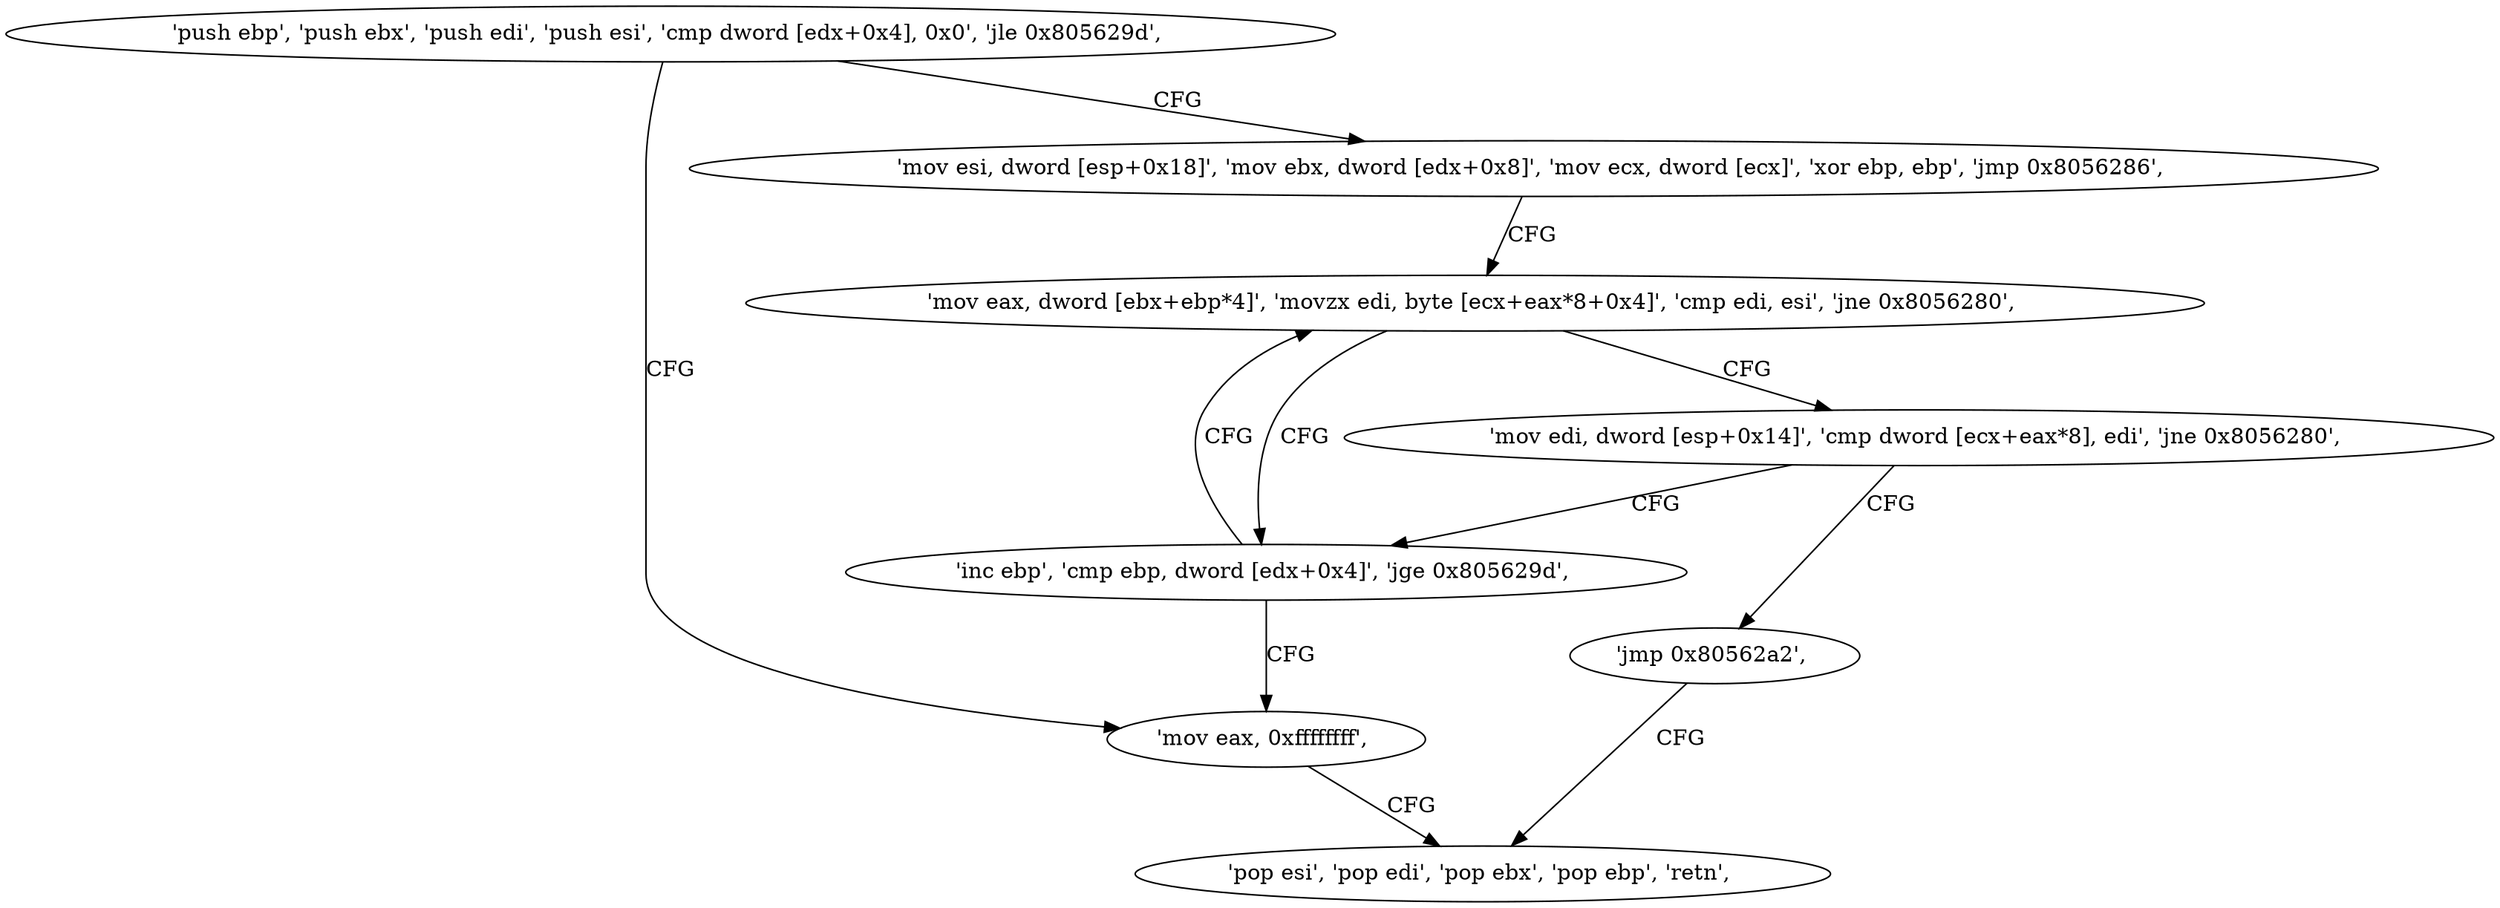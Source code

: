 digraph "func" {
"134570592" [label = "'push ebp', 'push ebx', 'push edi', 'push esi', 'cmp dword [edx+0x4], 0x0', 'jle 0x805629d', " ]
"134570653" [label = "'mov eax, 0xffffffff', " ]
"134570602" [label = "'mov esi, dword [esp+0x18]', 'mov ebx, dword [edx+0x8]', 'mov ecx, dword [ecx]', 'xor ebp, ebp', 'jmp 0x8056286', " ]
"134570658" [label = "'pop esi', 'pop edi', 'pop ebx', 'pop ebp', 'retn', " ]
"134570630" [label = "'mov eax, dword [ebx+ebp*4]', 'movzx edi, byte [ecx+eax*8+0x4]', 'cmp edi, esi', 'jne 0x8056280', " ]
"134570624" [label = "'inc ebp', 'cmp ebp, dword [edx+0x4]', 'jge 0x805629d', " ]
"134570642" [label = "'mov edi, dword [esp+0x14]', 'cmp dword [ecx+eax*8], edi', 'jne 0x8056280', " ]
"134570651" [label = "'jmp 0x80562a2', " ]
"134570592" -> "134570653" [ label = "CFG" ]
"134570592" -> "134570602" [ label = "CFG" ]
"134570653" -> "134570658" [ label = "CFG" ]
"134570602" -> "134570630" [ label = "CFG" ]
"134570630" -> "134570624" [ label = "CFG" ]
"134570630" -> "134570642" [ label = "CFG" ]
"134570624" -> "134570653" [ label = "CFG" ]
"134570624" -> "134570630" [ label = "CFG" ]
"134570642" -> "134570624" [ label = "CFG" ]
"134570642" -> "134570651" [ label = "CFG" ]
"134570651" -> "134570658" [ label = "CFG" ]
}
